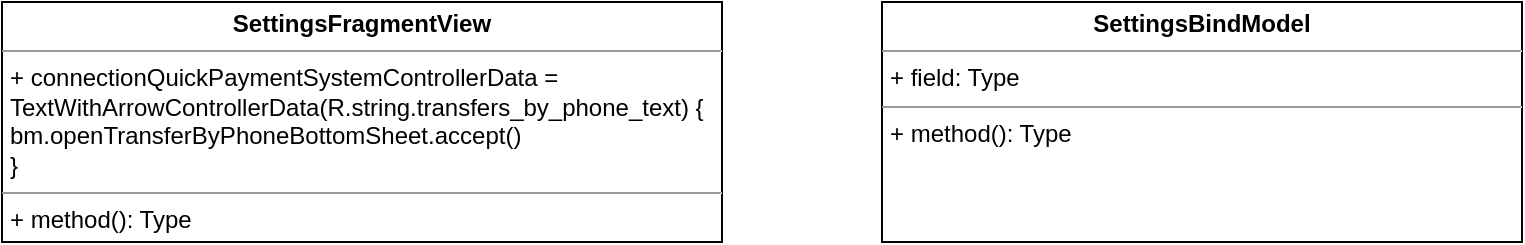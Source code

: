 <mxfile version="16.4.5" type="github">
  <diagram id="cNkFX97jJLte84PRHotk" name="Page-1">
    <mxGraphModel dx="813" dy="417" grid="1" gridSize="10" guides="1" tooltips="1" connect="1" arrows="1" fold="1" page="1" pageScale="1" pageWidth="850" pageHeight="1100" math="0" shadow="0">
      <root>
        <mxCell id="0" />
        <mxCell id="1" parent="0" />
        <mxCell id="yCn2evbuxmwkfyVNQuLm-1" value="&lt;p style=&quot;margin: 0px ; margin-top: 4px ; text-align: center&quot;&gt;&lt;b&gt;SettingsFragmentView&lt;/b&gt;&lt;/p&gt;&lt;hr size=&quot;1&quot;&gt;&lt;p style=&quot;margin: 0px ; margin-left: 4px&quot;&gt;+ connectionQuickPaymentSystemControllerData =&lt;/p&gt;&lt;p style=&quot;margin: 0px ; margin-left: 4px&quot;&gt;TextWithArrowControllerData(R.string.transfers_by_phone_text) { &lt;br&gt;&lt;/p&gt;&lt;p style=&quot;margin: 0px ; margin-left: 4px&quot;&gt;bm.openTransferByPhoneBottomSheet.accept()&lt;br&gt;&lt;/p&gt;&lt;p style=&quot;margin: 0px ; margin-left: 4px&quot;&gt;}&lt;br&gt;&lt;/p&gt;&lt;hr size=&quot;1&quot;&gt;&lt;p style=&quot;margin: 0px ; margin-left: 4px&quot;&gt;+ method(): Type&lt;/p&gt;" style="verticalAlign=top;align=left;overflow=fill;fontSize=12;fontFamily=Helvetica;html=1;" vertex="1" parent="1">
          <mxGeometry x="80" y="80" width="360" height="120" as="geometry" />
        </mxCell>
        <mxCell id="yCn2evbuxmwkfyVNQuLm-2" value="&lt;p style=&quot;margin: 0px ; margin-top: 4px ; text-align: center&quot;&gt;&lt;b&gt;SettingsBindModel&lt;/b&gt;&lt;/p&gt;&lt;hr size=&quot;1&quot;&gt;&lt;p style=&quot;margin: 0px ; margin-left: 4px&quot;&gt;+ field: Type&lt;/p&gt;&lt;hr size=&quot;1&quot;&gt;&lt;p style=&quot;margin: 0px ; margin-left: 4px&quot;&gt;+ method(): Type&lt;/p&gt;" style="verticalAlign=top;align=left;overflow=fill;fontSize=12;fontFamily=Helvetica;html=1;" vertex="1" parent="1">
          <mxGeometry x="520" y="80" width="320" height="120" as="geometry" />
        </mxCell>
      </root>
    </mxGraphModel>
  </diagram>
</mxfile>
